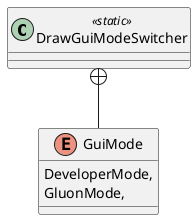 @startuml
class DrawGuiModeSwitcher <<static>> {
}
enum GuiMode {
    DeveloperMode,
    GluonMode,
}
DrawGuiModeSwitcher +-- GuiMode
@enduml
